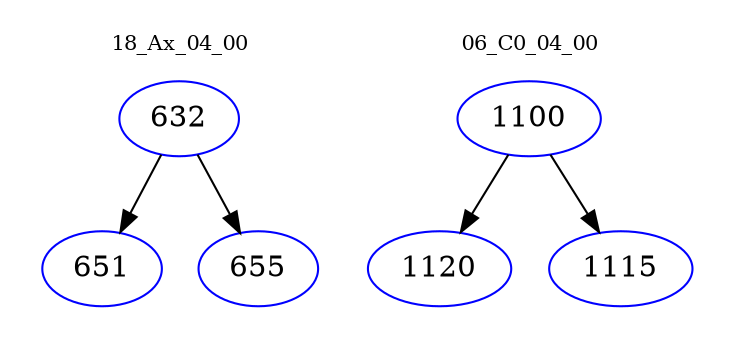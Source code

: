 digraph{
subgraph cluster_0 {
color = white
label = "18_Ax_04_00";
fontsize=10;
T0_632 [label="632", color="blue"]
T0_632 -> T0_651 [color="black"]
T0_651 [label="651", color="blue"]
T0_632 -> T0_655 [color="black"]
T0_655 [label="655", color="blue"]
}
subgraph cluster_1 {
color = white
label = "06_C0_04_00";
fontsize=10;
T1_1100 [label="1100", color="blue"]
T1_1100 -> T1_1120 [color="black"]
T1_1120 [label="1120", color="blue"]
T1_1100 -> T1_1115 [color="black"]
T1_1115 [label="1115", color="blue"]
}
}
